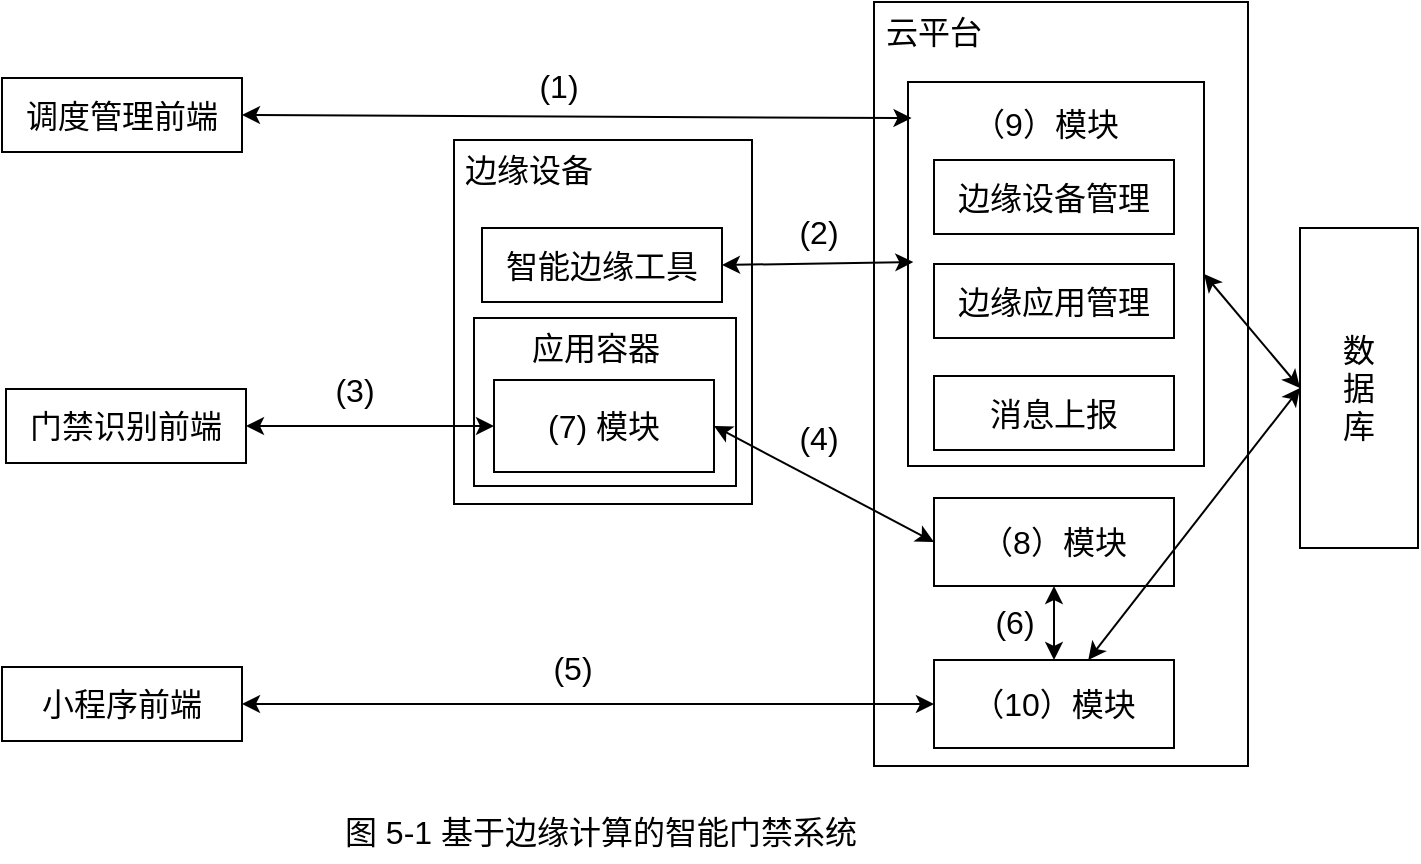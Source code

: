 <mxfile version="21.6.5" type="github">
  <diagram name="第 1 页" id="edIoZuRB3zaZxlKi64ll">
    <mxGraphModel dx="2019" dy="1156" grid="0" gridSize="10" guides="1" tooltips="1" connect="1" arrows="1" fold="1" page="1" pageScale="1" pageWidth="100000" pageHeight="10000" math="0" shadow="0">
      <root>
        <mxCell id="0" />
        <mxCell id="1" parent="0" />
        <mxCell id="qfht6-_884fc5smqtkyN-204" value="调度管理前端" style="rounded=0;whiteSpace=wrap;html=1;fontSize=16;" parent="1" vertex="1">
          <mxGeometry x="250" y="162" width="120" height="37" as="geometry" />
        </mxCell>
        <mxCell id="qfht6-_884fc5smqtkyN-206" value="门禁识别前端" style="rounded=0;whiteSpace=wrap;html=1;fontSize=16;" parent="1" vertex="1">
          <mxGeometry x="252" y="317.5" width="120" height="37" as="geometry" />
        </mxCell>
        <mxCell id="qfht6-_884fc5smqtkyN-208" value="" style="rounded=0;whiteSpace=wrap;html=1;" parent="1" vertex="1">
          <mxGeometry x="476" y="193" width="149" height="182" as="geometry" />
        </mxCell>
        <mxCell id="qfht6-_884fc5smqtkyN-209" value="小程序前端" style="rounded=0;whiteSpace=wrap;html=1;fontSize=16;" parent="1" vertex="1">
          <mxGeometry x="250" y="456.5" width="120" height="37" as="geometry" />
        </mxCell>
        <mxCell id="qfht6-_884fc5smqtkyN-210" value="智能边缘工具" style="rounded=0;whiteSpace=wrap;html=1;fontSize=16;" parent="1" vertex="1">
          <mxGeometry x="490" y="237" width="120" height="37" as="geometry" />
        </mxCell>
        <mxCell id="qfht6-_884fc5smqtkyN-211" value="" style="rounded=0;whiteSpace=wrap;html=1;" parent="1" vertex="1">
          <mxGeometry x="486" y="282" width="131" height="84" as="geometry" />
        </mxCell>
        <mxCell id="qfht6-_884fc5smqtkyN-212" value="(7) 模块" style="rounded=0;whiteSpace=wrap;html=1;fontSize=16;" parent="1" vertex="1">
          <mxGeometry x="496" y="313" width="110" height="46" as="geometry" />
        </mxCell>
        <mxCell id="qfht6-_884fc5smqtkyN-213" value="" style="rounded=0;whiteSpace=wrap;html=1;" parent="1" vertex="1">
          <mxGeometry x="686" y="124" width="187" height="382" as="geometry" />
        </mxCell>
        <mxCell id="qfht6-_884fc5smqtkyN-214" value="" style="rounded=0;whiteSpace=wrap;html=1;" parent="1" vertex="1">
          <mxGeometry x="703" y="164" width="148" height="192" as="geometry" />
        </mxCell>
        <mxCell id="qfht6-_884fc5smqtkyN-215" value="（8）模块" style="rounded=0;whiteSpace=wrap;html=1;fontSize=16;" parent="1" vertex="1">
          <mxGeometry x="716" y="372" width="120" height="44" as="geometry" />
        </mxCell>
        <mxCell id="qfht6-_884fc5smqtkyN-216" value="边缘应用管理" style="rounded=0;whiteSpace=wrap;html=1;fontSize=16;" parent="1" vertex="1">
          <mxGeometry x="716" y="255" width="120" height="37" as="geometry" />
        </mxCell>
        <mxCell id="qfht6-_884fc5smqtkyN-217" value="边缘设备管理" style="rounded=0;whiteSpace=wrap;html=1;fontSize=16;" parent="1" vertex="1">
          <mxGeometry x="716" y="203" width="120" height="37" as="geometry" />
        </mxCell>
        <mxCell id="qfht6-_884fc5smqtkyN-218" value="消息上报" style="rounded=0;whiteSpace=wrap;html=1;fontSize=16;" parent="1" vertex="1">
          <mxGeometry x="716" y="311" width="120" height="37" as="geometry" />
        </mxCell>
        <mxCell id="qfht6-_884fc5smqtkyN-220" value="（10）模块" style="rounded=0;whiteSpace=wrap;html=1;fontSize=16;" parent="1" vertex="1">
          <mxGeometry x="716" y="453" width="120" height="44" as="geometry" />
        </mxCell>
        <mxCell id="qfht6-_884fc5smqtkyN-221" value="" style="endArrow=classic;startArrow=classic;html=1;rounded=0;exitX=1;exitY=0.5;exitDx=0;exitDy=0;entryX=0.012;entryY=0.094;entryDx=0;entryDy=0;entryPerimeter=0;" parent="1" source="qfht6-_884fc5smqtkyN-204" target="qfht6-_884fc5smqtkyN-214" edge="1">
          <mxGeometry width="50" height="50" relative="1" as="geometry">
            <mxPoint x="676" y="461" as="sourcePoint" />
            <mxPoint x="695" y="176" as="targetPoint" />
          </mxGeometry>
        </mxCell>
        <mxCell id="qfht6-_884fc5smqtkyN-231" value="(6)" style="edgeLabel;html=1;align=center;verticalAlign=middle;resizable=0;points=[];fontSize=16;" parent="qfht6-_884fc5smqtkyN-221" vertex="1" connectable="0">
          <mxGeometry x="-0.194" y="1" relative="1" as="geometry">
            <mxPoint x="251" y="254" as="offset" />
          </mxGeometry>
        </mxCell>
        <mxCell id="qfht6-_884fc5smqtkyN-222" value="" style="endArrow=classic;startArrow=classic;html=1;rounded=0;exitX=1;exitY=0.5;exitDx=0;exitDy=0;entryX=0;entryY=0.5;entryDx=0;entryDy=0;" parent="1" source="qfht6-_884fc5smqtkyN-209" target="qfht6-_884fc5smqtkyN-220" edge="1">
          <mxGeometry width="50" height="50" relative="1" as="geometry">
            <mxPoint x="676" y="461" as="sourcePoint" />
            <mxPoint x="726" y="411" as="targetPoint" />
          </mxGeometry>
        </mxCell>
        <mxCell id="qfht6-_884fc5smqtkyN-223" value="" style="endArrow=classic;startArrow=classic;html=1;rounded=0;exitX=1;exitY=0.5;exitDx=0;exitDy=0;entryX=0;entryY=0.5;entryDx=0;entryDy=0;" parent="1" source="qfht6-_884fc5smqtkyN-206" target="qfht6-_884fc5smqtkyN-212" edge="1">
          <mxGeometry width="50" height="50" relative="1" as="geometry">
            <mxPoint x="676" y="461" as="sourcePoint" />
            <mxPoint x="726" y="411" as="targetPoint" />
          </mxGeometry>
        </mxCell>
        <mxCell id="qfht6-_884fc5smqtkyN-224" value="数&lt;br style=&quot;font-size: 16px;&quot;&gt;据&lt;br style=&quot;font-size: 16px;&quot;&gt;库" style="rounded=0;whiteSpace=wrap;html=1;fontSize=16;" parent="1" vertex="1">
          <mxGeometry x="899" y="237" width="59" height="160" as="geometry" />
        </mxCell>
        <mxCell id="qfht6-_884fc5smqtkyN-225" value="" style="endArrow=classic;startArrow=classic;html=1;rounded=0;exitX=1;exitY=0.5;exitDx=0;exitDy=0;entryX=0;entryY=0.5;entryDx=0;entryDy=0;" parent="1" source="qfht6-_884fc5smqtkyN-214" target="qfht6-_884fc5smqtkyN-224" edge="1">
          <mxGeometry width="50" height="50" relative="1" as="geometry">
            <mxPoint x="676" y="461" as="sourcePoint" />
            <mxPoint x="726" y="411" as="targetPoint" />
          </mxGeometry>
        </mxCell>
        <mxCell id="qfht6-_884fc5smqtkyN-226" value="" style="endArrow=classic;startArrow=classic;html=1;rounded=0;exitX=0.5;exitY=0;exitDx=0;exitDy=0;entryX=0.5;entryY=1;entryDx=0;entryDy=0;" parent="1" source="qfht6-_884fc5smqtkyN-220" target="qfht6-_884fc5smqtkyN-215" edge="1">
          <mxGeometry width="50" height="50" relative="1" as="geometry">
            <mxPoint x="676" y="461" as="sourcePoint" />
            <mxPoint x="726" y="411" as="targetPoint" />
          </mxGeometry>
        </mxCell>
        <mxCell id="qfht6-_884fc5smqtkyN-227" value="" style="endArrow=classic;startArrow=classic;html=1;rounded=0;exitX=1;exitY=0.5;exitDx=0;exitDy=0;entryX=0;entryY=0.5;entryDx=0;entryDy=0;" parent="1" source="qfht6-_884fc5smqtkyN-212" target="qfht6-_884fc5smqtkyN-215" edge="1">
          <mxGeometry width="50" height="50" relative="1" as="geometry">
            <mxPoint x="676" y="461" as="sourcePoint" />
            <mxPoint x="726" y="411" as="targetPoint" />
          </mxGeometry>
        </mxCell>
        <mxCell id="qfht6-_884fc5smqtkyN-228" value="" style="endArrow=classic;startArrow=classic;html=1;rounded=0;exitX=1;exitY=0.5;exitDx=0;exitDy=0;entryX=0.018;entryY=0.469;entryDx=0;entryDy=0;entryPerimeter=0;" parent="1" source="qfht6-_884fc5smqtkyN-210" target="qfht6-_884fc5smqtkyN-214" edge="1">
          <mxGeometry width="50" height="50" relative="1" as="geometry">
            <mxPoint x="676" y="461" as="sourcePoint" />
            <mxPoint x="726" y="411" as="targetPoint" />
          </mxGeometry>
        </mxCell>
        <mxCell id="qfht6-_884fc5smqtkyN-229" value="" style="endArrow=classic;startArrow=classic;html=1;rounded=0;entryX=0;entryY=0.5;entryDx=0;entryDy=0;" parent="1" source="qfht6-_884fc5smqtkyN-220" target="qfht6-_884fc5smqtkyN-224" edge="1">
          <mxGeometry width="50" height="50" relative="1" as="geometry">
            <mxPoint x="676" y="461" as="sourcePoint" />
            <mxPoint x="892" y="314" as="targetPoint" />
          </mxGeometry>
        </mxCell>
        <mxCell id="qfht6-_884fc5smqtkyN-230" style="edgeStyle=none;rounded=0;orthogonalLoop=1;jettySize=auto;html=1;entryX=0;entryY=0.5;entryDx=0;entryDy=0;" parent="1" source="qfht6-_884fc5smqtkyN-224" target="qfht6-_884fc5smqtkyN-224" edge="1">
          <mxGeometry relative="1" as="geometry" />
        </mxCell>
        <mxCell id="qfht6-_884fc5smqtkyN-232" value="(5)" style="edgeLabel;html=1;align=center;verticalAlign=middle;resizable=0;points=[];fontSize=16;" parent="1" vertex="1" connectable="0">
          <mxGeometry x="547.003" y="459.004" as="geometry">
            <mxPoint x="-12" y="-2" as="offset" />
          </mxGeometry>
        </mxCell>
        <mxCell id="qfht6-_884fc5smqtkyN-233" value="(4)" style="edgeLabel;html=1;align=center;verticalAlign=middle;resizable=0;points=[];fontSize=16;" parent="1" vertex="1" connectable="0">
          <mxGeometry x="666.003" y="342.004" as="geometry">
            <mxPoint x="-8" as="offset" />
          </mxGeometry>
        </mxCell>
        <mxCell id="qfht6-_884fc5smqtkyN-234" value="(3)" style="edgeLabel;html=1;align=center;verticalAlign=middle;resizable=0;points=[];fontSize=16;" parent="1" vertex="1" connectable="0">
          <mxGeometry x="264.003" y="324.004" as="geometry">
            <mxPoint x="162" y="-6" as="offset" />
          </mxGeometry>
        </mxCell>
        <mxCell id="qfht6-_884fc5smqtkyN-235" value="(2)" style="edgeLabel;html=1;align=center;verticalAlign=middle;resizable=0;points=[];fontSize=16;" parent="1" vertex="1" connectable="0">
          <mxGeometry x="660.003" y="255.004" as="geometry">
            <mxPoint x="-2" y="-16" as="offset" />
          </mxGeometry>
        </mxCell>
        <mxCell id="qfht6-_884fc5smqtkyN-236" value="(1)" style="edgeLabel;html=1;align=center;verticalAlign=middle;resizable=0;points=[];fontSize=16;" parent="1" vertex="1" connectable="0">
          <mxGeometry x="528.003" y="166.004" as="geometry" />
        </mxCell>
        <mxCell id="qfht6-_884fc5smqtkyN-238" value="图 5-1 基于边缘计算的智能门禁系统" style="text;html=1;strokeColor=none;fillColor=none;align=center;verticalAlign=middle;whiteSpace=wrap;rounded=0;fontSize=16;" parent="1" vertex="1">
          <mxGeometry x="386" y="524" width="327" height="30" as="geometry" />
        </mxCell>
        <mxCell id="qfht6-_884fc5smqtkyN-239" value="（9）模块" style="text;html=1;strokeColor=none;fillColor=none;align=center;verticalAlign=middle;whiteSpace=wrap;rounded=0;fontSize=16;" parent="1" vertex="1">
          <mxGeometry x="729" y="170" width="86" height="29" as="geometry" />
        </mxCell>
        <mxCell id="qfht6-_884fc5smqtkyN-240" value="应用容器" style="text;html=1;strokeColor=none;fillColor=none;align=center;verticalAlign=middle;whiteSpace=wrap;rounded=0;fontSize=16;" parent="1" vertex="1">
          <mxGeometry x="510" y="284" width="74" height="25" as="geometry" />
        </mxCell>
        <mxCell id="qfht6-_884fc5smqtkyN-241" value="边缘设备" style="text;html=1;strokeColor=none;fillColor=none;align=center;verticalAlign=middle;whiteSpace=wrap;rounded=0;fontSize=16;" parent="1" vertex="1">
          <mxGeometry x="476" y="196" width="75" height="23" as="geometry" />
        </mxCell>
        <mxCell id="qfht6-_884fc5smqtkyN-242" value="云平台" style="text;html=1;strokeColor=none;fillColor=none;align=center;verticalAlign=middle;whiteSpace=wrap;rounded=0;fontSize=16;" parent="1" vertex="1">
          <mxGeometry x="686" y="124" width="60" height="30" as="geometry" />
        </mxCell>
      </root>
    </mxGraphModel>
  </diagram>
</mxfile>

